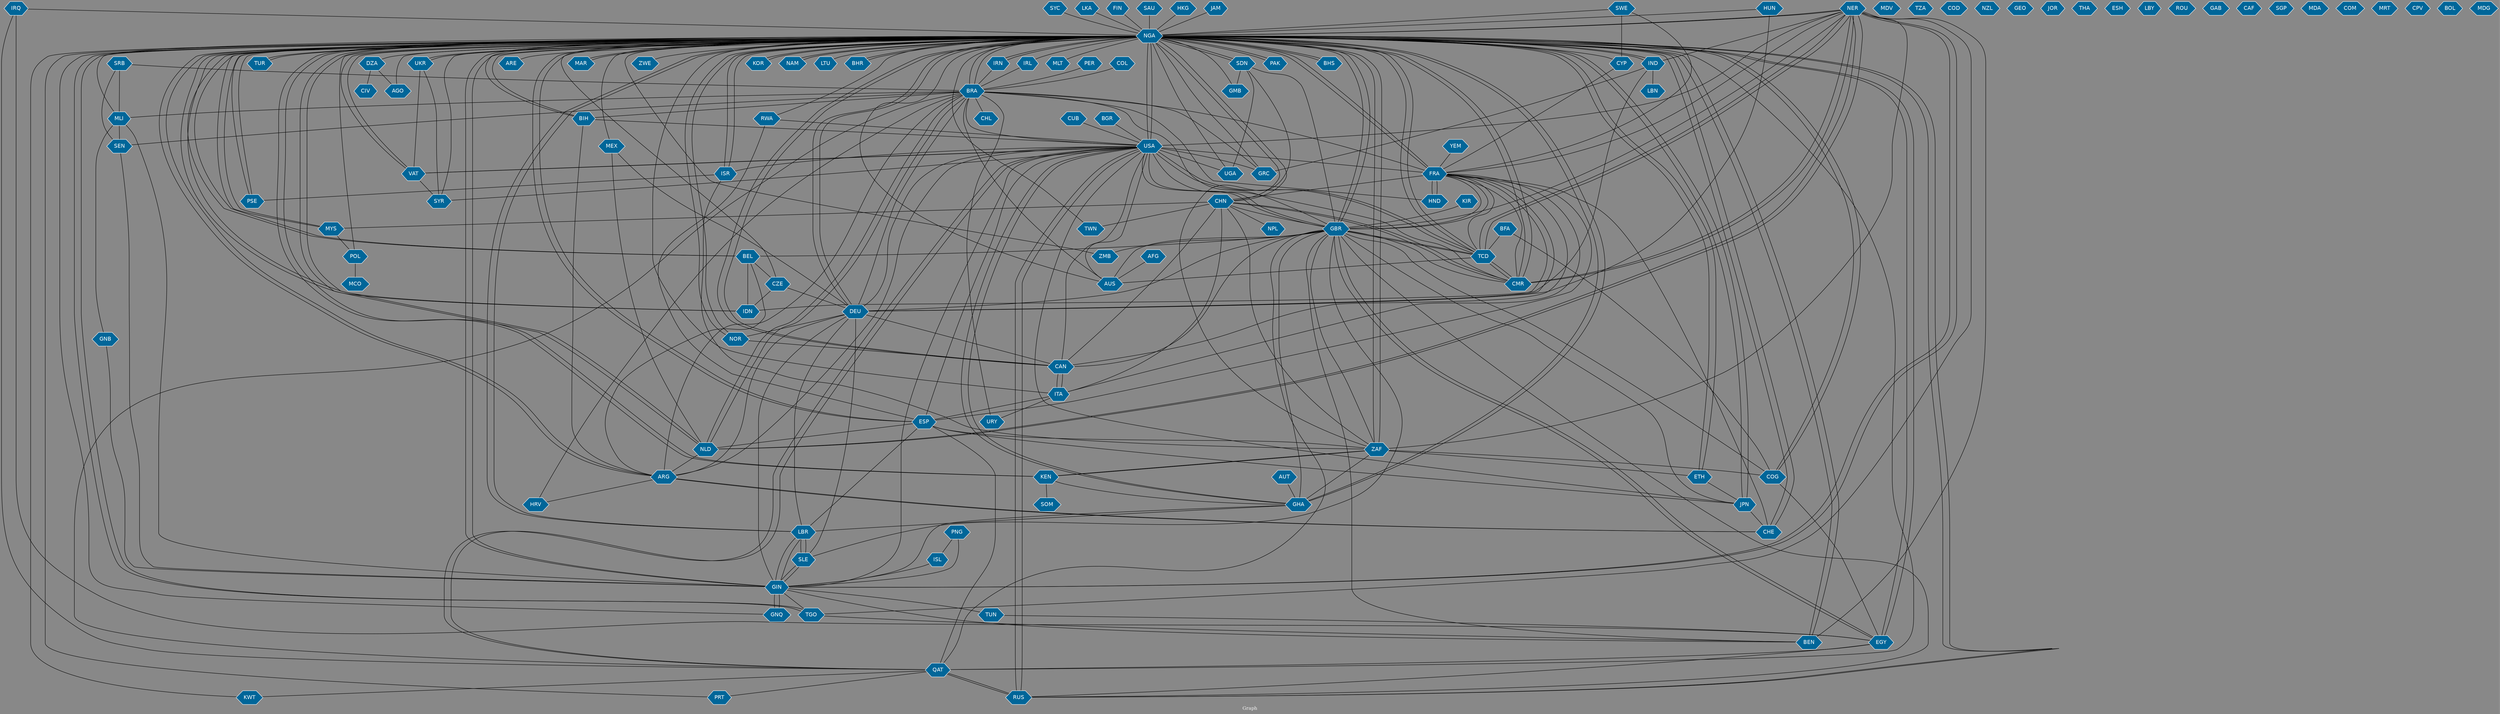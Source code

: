 // Countries together in item graph
graph {
	graph [bgcolor="#888888" fontcolor=white fontsize=12 label="Graph" outputorder=edgesfirst overlap=prism]
	node [color=white fillcolor="#006699" fontcolor=white fontname=Helvetica shape=hexagon style=filled]
	edge [arrowhead=open color=black fontcolor=white fontname=Courier fontsize=12]
		NER [label=NER]
		NGA [label=NGA]
		SWE [label=SWE]
		CYP [label=CYP]
		FRA [label=FRA]
		AUS [label=AUS]
		MLT [label=MLT]
		BFA [label=BFA]
		TCD [label=TCD]
		USA [label=USA]
		GHA [label=GHA]
		GIN [label=GIN]
		IND [label=IND]
		SYR [label=SYR]
		ZAF [label=ZAF]
		ETH [label=ETH]
		JPN [label=JPN]
		CHN [label=CHN]
		NPL [label=NPL]
		PAK [label=PAK]
		CHE [label=CHE]
		BEN [label=BEN]
		RUS [label=RUS]
		BHS [label=BHS]
		SLE [label=SLE]
		SDN [label=SDN]
		GBR [label=GBR]
		CAN [label=CAN]
		DEU [label=DEU]
		IDN [label=IDN]
		LBR [label=LBR]
		CMR [label=CMR]
		COG [label=COG]
		BRA [label=BRA]
		SEN [label=SEN]
		KWT [label=KWT]
		TGO [label=TGO]
		MDV [label=MDV]
		TZA [label=TZA]
		QAT [label=QAT]
		IRQ [label=IRQ]
		EGY [label=EGY]
		TWN [label=TWN]
		KEN [label=KEN]
		UKR [label=UKR]
		COD [label=COD]
		NZL [label=NZL]
		PNG [label=PNG]
		ISL [label=ISL]
		LBN [label=LBN]
		SOM [label=SOM]
		ESP [label=ESP]
		BIH [label=BIH]
		TUR [label=TUR]
		GRC [label=GRC]
		PSE [label=PSE]
		SAU [label=SAU]
		HKG [label=HKG]
		DZA [label=DZA]
		CIV [label=CIV]
		ARG [label=ARG]
		HRV [label=HRV]
		BEL [label=BEL]
		ITA [label=ITA]
		URY [label=URY]
		ISR [label=ISR]
		RWA [label=RWA]
		IRN [label=IRN]
		PER [label=PER]
		ZMB [label=ZMB]
		VAT [label=VAT]
		MCO [label=MCO]
		ARE [label=ARE]
		MEX [label=MEX]
		NLD [label=NLD]
		MAR [label=MAR]
		GEO [label=GEO]
		PRT [label=PRT]
		GNQ [label=GNQ]
		CZE [label=CZE]
		MLI [label=MLI]
		AGO [label=AGO]
		JOR [label=JOR]
		TUN [label=TUN]
		ZWE [label=ZWE]
		THA [label=THA]
		JAM [label=JAM]
		SRB [label=SRB]
		MYS [label=MYS]
		POL [label=POL]
		GMB [label=GMB]
		HUN [label=HUN]
		UGA [label=UGA]
		CUB [label=CUB]
		NOR [label=NOR]
		YEM [label=YEM]
		KOR [label=KOR]
		NAM [label=NAM]
		LTU [label=LTU]
		ESH [label=ESH]
		LBY [label=LBY]
		KIR [label=KIR]
		ROU [label=ROU]
		SYC [label=SYC]
		HND [label=HND]
		CHL [label=CHL]
		BGR [label=BGR]
		GAB [label=GAB]
		BHR [label=BHR]
		CAF [label=CAF]
		GNB [label=GNB]
		LKA [label=LKA]
		FIN [label=FIN]
		SGP [label=SGP]
		MDA [label=MDA]
		COM [label=COM]
		AUT [label=AUT]
		IRL [label=IRL]
		MRT [label=MRT]
		CPV [label=CPV]
		COL [label=COL]
		AFG [label=AFG]
		BOL [label=BOL]
		MDG [label=MDG]
			NGA -- ISR [weight=3]
			CMR -- NER [weight=1]
			TUN -- EGY [weight=1]
			IRL -- BRA [weight=1]
			FRA -- BRA [weight=1]
			NLD -- ARG [weight=1]
			NGA -- UKR [weight=2]
			USA -- GHA [weight=1]
			TCD -- NER [weight=5]
			NLD -- BRA [weight=1]
			CHN -- NPL [weight=1]
			NER -- BEN [weight=1]
			GHA -- LBR [weight=1]
			USA -- CAN [weight=1]
			NGA -- TUR [weight=1]
			ARG -- USA [weight=1]
			NAM -- NGA [weight=1]
			CMR -- TCD [weight=2]
			FRA -- HND [weight=1]
			CHN -- CMR [weight=1]
			VAT -- USA [weight=1]
			CAN -- GBR [weight=1]
			ARG -- DEU [weight=1]
			DZA -- CIV [weight=1]
			CHN -- TWN [weight=1]
			GBR -- GHA [weight=1]
			FIN -- NGA [weight=1]
			SEN -- GIN [weight=1]
			IRN -- NGA [weight=3]
			JAM -- NGA [weight=1]
			QAT -- NGA [weight=2]
			CUB -- USA [weight=1]
			GHA -- NGA [weight=5]
			CHN -- CAN [weight=2]
			PAK -- NGA [weight=3]
			NGA -- COG [weight=2]
			SRB -- BRA [weight=1]
			DEU -- GBR [weight=1]
			GIN -- LBR [weight=2]
			CAN -- NGA [weight=4]
			NGA -- NOR [weight=1]
			ZAF -- CHN [weight=1]
			MLI -- GIN [weight=1]
			IRQ -- QAT [weight=1]
			GIN -- NGA [weight=4]
			PRT -- NGA [weight=1]
			KOR -- NGA [weight=1]
			MEX -- NLD [weight=1]
			NGA -- ZWE [weight=1]
			BHS -- NGA [weight=3]
			BIH -- ARG [weight=1]
			CHN -- MYS [weight=1]
			GMB -- NGA [weight=1]
			NGA -- NER [weight=10]
			MLI -- SEN [weight=1]
			ESP -- ZAF [weight=1]
			USA -- NGA [weight=85]
			BHR -- NGA [weight=2]
			GIN -- TGO [weight=1]
			NGA -- ARG [weight=1]
			MLI -- NGA [weight=3]
			NER -- GIN [weight=1]
			HUN -- DEU [weight=2]
			SWE -- NGA [weight=1]
			TCD -- NGA [weight=8]
			COG -- NGA [weight=3]
			NER -- FRA [weight=1]
			ETH -- NGA [weight=1]
			CZE -- DEU [weight=1]
			BEL -- ARG [weight=1]
			GBR -- BEL [weight=1]
			GBR -- EGY [weight=1]
			BRA -- NLD [weight=1]
			ISR -- NGA [weight=4]
			ITA -- NGA [weight=5]
			USA -- QAT [weight=1]
			ISL -- GIN [weight=1]
			JPN -- GBR [weight=1]
			GBR -- BRA [weight=1]
			BRA -- GRC [weight=1]
			NGA -- USA [weight=78]
			BGR -- USA [weight=1]
			NGA -- BHR [weight=1]
			BEL -- CZE [weight=1]
			CMR -- GBR [weight=1]
			EGY -- QAT [weight=1]
			UKR -- NGA [weight=4]
			BRA -- MLI [weight=1]
			KEN -- NGA [weight=3]
			ESP -- NGA [weight=1]
			QAT -- USA [weight=1]
			NOR -- NGA [weight=2]
			SLE -- GBR [weight=1]
			AUS -- NGA [weight=1]
			CHN -- GBR [weight=1]
			LKA -- NGA [weight=1]
			GIN -- TUN [weight=1]
			DEU -- CAN [weight=2]
			QAT -- GBR [weight=1]
			AUT -- GHA [weight=1]
			COG -- EGY [weight=2]
			CHE -- FRA [weight=1]
			KIR -- GBR [weight=1]
			PER -- BRA [weight=1]
			IND -- GRC [weight=1]
			USA -- GIN [weight=1]
			SLE -- DEU [weight=1]
			JPN -- CHE [weight=1]
			SYC -- NGA [weight=1]
			NGA -- NLD [weight=2]
			NGA -- AGO [weight=2]
			CMR -- CHN [weight=2]
			NGA -- KEN [weight=3]
			USA -- SYR [weight=1]
			NER -- TGO [weight=1]
			GIN -- BEN [weight=1]
			NGA -- CYP [weight=2]
			NGA -- BRA [weight=5]
			NGA -- BEN [weight=2]
			CAN -- ITA [weight=2]
			NGA -- MYS [weight=2]
			BRA -- CHL [weight=3]
			TCD -- CMR [weight=1]
			NGA -- KOR [weight=1]
			SLE -- GIN [weight=2]
			EGY -- GBR [weight=1]
			USA -- RUS [weight=4]
			NER -- GBR [weight=1]
			NLD -- NGA [weight=2]
			SAU -- NGA [weight=2]
			YEM -- FRA [weight=1]
			BRA -- SEN [weight=1]
			BEN -- GBR [weight=1]
			LBR -- SLE [weight=2]
			BFA -- TCD [weight=1]
			GNQ -- NGA [weight=1]
			FRA -- ESP [weight=2]
			KEN -- GHA [weight=1]
			GIN -- SLE [weight=1]
			AUS -- BRA [weight=1]
			IDN -- NGA [weight=3]
			NGA -- CHE [weight=3]
			KEN -- SOM [weight=1]
			NGA -- BIH [weight=2]
			ISR -- ZAF [weight=2]
			HUN -- NGA [weight=1]
			TCD -- FRA [weight=1]
			ISR -- PSE [weight=1]
			FRA -- DEU [weight=2]
			UKR -- VAT [weight=1]
			NGA -- ARE [weight=1]
			VAT -- NGA [weight=2]
			ZAF -- NER [weight=1]
			DEU -- NOR [weight=1]
			GBR -- AUS [weight=1]
			PNG -- GIN [weight=1]
			NGA -- MAR [weight=2]
			CMR -- NGA [weight=8]
			POL -- MCO [weight=1]
			MYS -- NGA [weight=1]
			NGA -- SDN [weight=2]
			DEU -- FRA [weight=1]
			SDN -- ZAF [weight=1]
			RUS -- QAT [weight=1]
			IND -- NGA [weight=9]
			FRA -- GBR [weight=1]
			ETH -- JPN [weight=1]
			CMR -- FRA [weight=1]
			BRA -- NGA [weight=7]
			RWA -- ESP [weight=1]
			CHE -- ARG [weight=1]
			TGO -- NGA [weight=1]
			IND -- LBN [weight=1]
			SDN -- UGA [weight=1]
			ESP -- LBR [weight=3]
			ESP -- NLD [weight=2]
			VAT -- SYR [weight=1]
			ITA -- FRA [weight=1]
			PNG -- ISL [weight=1]
			GBR -- FRA [weight=1]
			NGA -- NAM [weight=1]
			NGA -- ESP [weight=2]
			JPN -- ESP [weight=1]
			MYS -- POL [weight=1]
			NGA -- CHN [weight=4]
			NER -- CMR [weight=1]
			KEN -- ZAF [weight=1]
			IND -- IDN [weight=1]
			CHN -- ITA [weight=2]
			NGA -- ZMB [weight=1]
			NGA -- IRL [weight=1]
			NGA -- GIN [weight=2]
			IRQ -- NGA [weight=1]
			AFG -- AUS [weight=1]
			TCD -- USA [weight=1]
			HND -- FRA [weight=1]
			NGA -- CMR [weight=4]
			NGA -- ZAF [weight=11]
			NGA -- LBR [weight=3]
			MAR -- NGA [weight=3]
			GBR -- TCD [weight=1]
			TUR -- NGA [weight=2]
			GNQ -- GIN [weight=4]
			USA -- JPN [weight=1]
			TCD -- GBR [weight=1]
			SWE -- FRA [weight=1]
			NGA -- LTU [weight=1]
			ZAF -- COG [weight=1]
			NGA -- TCD [weight=6]
			ITA -- CAN [weight=1]
			CAN -- FRA [weight=1]
			USA -- GRC [weight=1]
			RWA -- USA [weight=1]
			GBR -- ZMB [weight=1]
			BFA -- COG [weight=1]
			NGA -- CAN [weight=3]
			NGA -- RWA [weight=1]
			ZAF -- GBR [weight=1]
			TCD -- AUS [weight=1]
			NGA -- MEX [weight=2]
			BEL -- NGA [weight=2]
			GNB -- GIN [weight=1]
			NGA -- VAT [weight=1]
			QAT -- KWT [weight=1]
			LBR -- GIN [weight=2]
			HRV -- BRA [weight=2]
			CHN -- NGA [weight=15]
			COL -- BRA [weight=1]
			RUS -- NGA [weight=1]
			ESP -- USA [weight=2]
			DEU -- NGA [weight=8]
			SDN -- GMB [weight=1]
			NER -- USA [weight=1]
			UKR -- SYR [weight=1]
			GHA -- GIN [weight=1]
			NGA -- PSE [weight=1]
			NGA -- DEU [weight=3]
			GBR -- USA [weight=4]
			USA -- DEU [weight=2]
			NGA -- SYR [weight=1]
			DEU -- BRA [weight=2]
			NGA -- ETH [weight=2]
			BRA -- USA [weight=2]
			NGA -- EGY [weight=7]
			BIH -- NGA [weight=1]
			NGA -- GRC [weight=1]
			HND -- BRA [weight=1]
			USA -- ISR [weight=1]
			ARG -- CHE [weight=3]
			SDN -- GBR [weight=2]
			ESP -- QAT [weight=1]
			NGA -- BEL [weight=2]
			NGA -- JPN [weight=5]
			NGA -- POL [weight=2]
			GHA -- ZAF [weight=1]
			NGA -- DZA [weight=2]
			TWN -- NGA [weight=2]
			GHA -- USA [weight=1]
			ARG -- NGA [weight=2]
			AUS -- USA [weight=1]
			NGA -- IND [weight=5]
			EGY -- RUS [weight=1]
			NGA -- UGA [weight=1]
			EGY -- NGA [weight=5]
			GIN -- GNQ [weight=1]
			QAT -- BRA [weight=1]
			HKG -- NGA [weight=1]
			QAT -- PRT [weight=1]
			NER -- NGA [weight=5]
			COG -- GBR [weight=1]
			CYP -- FRA [weight=1]
			LBR -- NGA [weight=2]
			USA -- CMR [weight=1]
			IRN -- BRA [weight=1]
			IRQ -- EGY [weight=1]
			NLD -- NER [weight=2]
			NGA -- GBR [weight=31]
			NGA -- TGO [weight=1]
			BEN -- NGA [weight=1]
			SRB -- MLI [weight=1]
			JPN -- NGA [weight=3]
			NGA -- BHS [weight=1]
			NGA -- KWT [weight=1]
			ARG -- HRV [weight=1]
			TGO -- BEN [weight=1]
			USA -- TCD [weight=1]
			NGA -- FRA [weight=8]
			ZAF -- ETH [weight=1]
			NGA -- IRN [weight=2]
			ITA -- ESP [weight=1]
			MLI -- GNB [weight=1]
			DZA -- AGO [weight=1]
			QAT -- RUS [weight=1]
			NOR -- CAN [weight=1]
			DEU -- LBR [weight=1]
			USA -- VAT [weight=1]
			CZE -- IDN [weight=1]
			RUS -- USA [weight=1]
			ARG -- BRA [weight=1]
			NER -- NLD [weight=2]
			NGA -- RUS [weight=3]
			NGA -- CZE [weight=1]
			NGA -- GHA [weight=9]
			RUS -- GBR [weight=1]
			GBR -- NGA [weight=26]
			FRA -- NGA [weight=3]
			FRA -- CHN [weight=1]
			SWE -- CYP [weight=1]
			BRA -- BIH [weight=2]
			ZAF -- KEN [weight=1]
			PSE -- NGA [weight=3]
			CHE -- NGA [weight=3]
			NGA -- IDN [weight=11]
			SRB -- SEN [weight=1]
			DEU -- GIN [weight=1]
			BIH -- USA [weight=1]
			USA -- UGA [weight=1]
			SDN -- NGA [weight=5]
			BRA -- URY [weight=1]
			BEL -- IDN [weight=1]
			USA -- GBR [weight=9]
			GIN -- NER [weight=1]
			USA -- FRA [weight=2]
			MEX -- DEU [weight=1]
			NGA -- PAK [weight=6]
			NGA -- MLT [weight=1]
			NER -- TCD [weight=6]
			SLE -- LBR [weight=2]
			ZAF -- NGA [weight=15]
			ITA -- URY [weight=1]
			NER -- IND [weight=1]
}